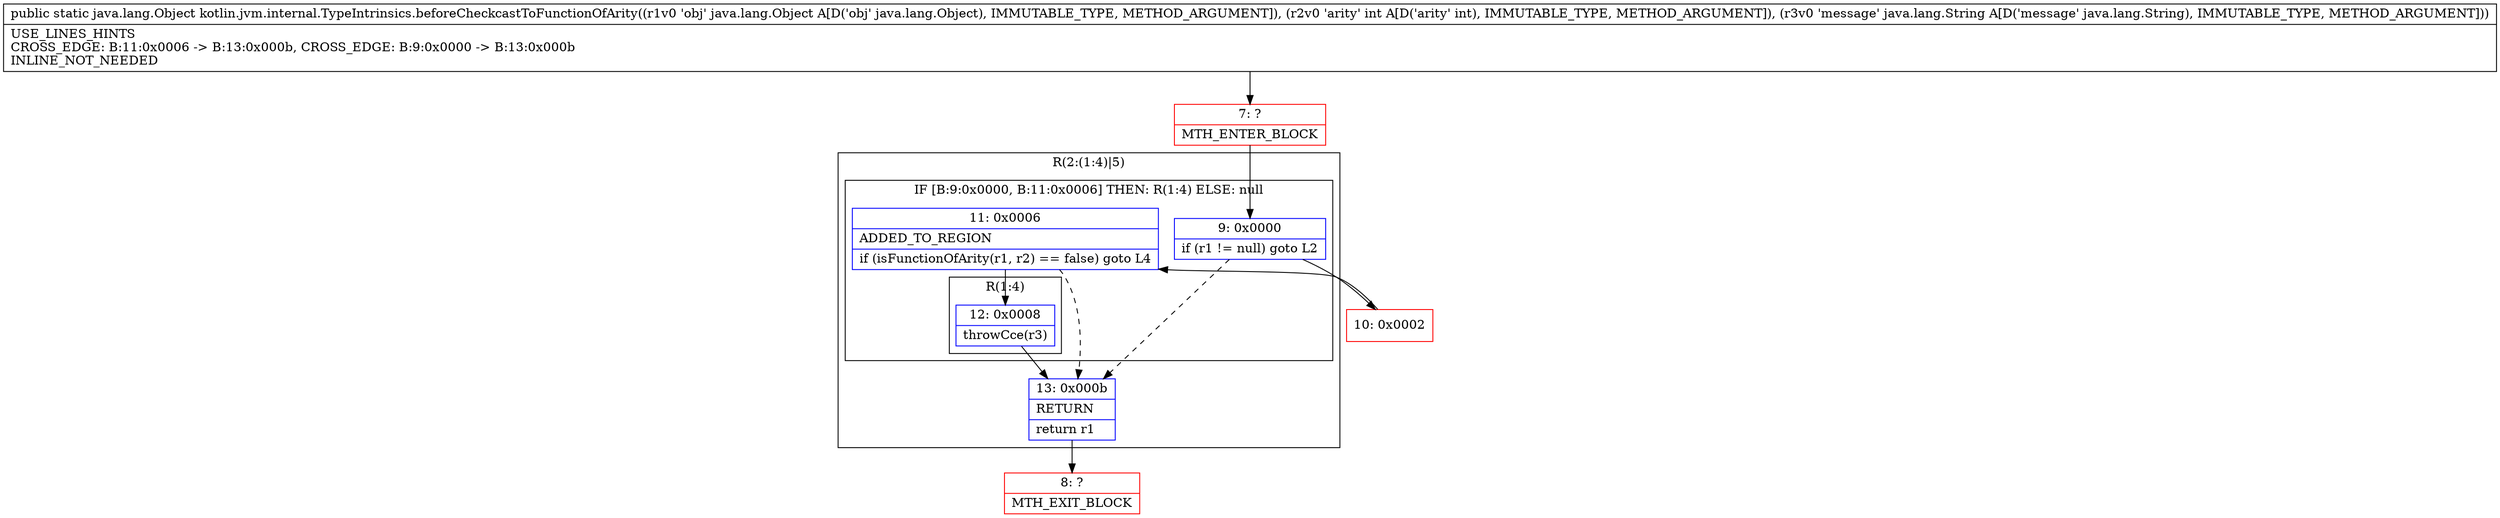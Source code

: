 digraph "CFG forkotlin.jvm.internal.TypeIntrinsics.beforeCheckcastToFunctionOfArity(Ljava\/lang\/Object;ILjava\/lang\/String;)Ljava\/lang\/Object;" {
subgraph cluster_Region_699457445 {
label = "R(2:(1:4)|5)";
node [shape=record,color=blue];
subgraph cluster_IfRegion_336230218 {
label = "IF [B:9:0x0000, B:11:0x0006] THEN: R(1:4) ELSE: null";
node [shape=record,color=blue];
Node_9 [shape=record,label="{9\:\ 0x0000|if (r1 != null) goto L2\l}"];
Node_11 [shape=record,label="{11\:\ 0x0006|ADDED_TO_REGION\l|if (isFunctionOfArity(r1, r2) == false) goto L4\l}"];
subgraph cluster_Region_1222552782 {
label = "R(1:4)";
node [shape=record,color=blue];
Node_12 [shape=record,label="{12\:\ 0x0008|throwCce(r3)\l}"];
}
}
Node_13 [shape=record,label="{13\:\ 0x000b|RETURN\l|return r1\l}"];
}
Node_7 [shape=record,color=red,label="{7\:\ ?|MTH_ENTER_BLOCK\l}"];
Node_10 [shape=record,color=red,label="{10\:\ 0x0002}"];
Node_8 [shape=record,color=red,label="{8\:\ ?|MTH_EXIT_BLOCK\l}"];
MethodNode[shape=record,label="{public static java.lang.Object kotlin.jvm.internal.TypeIntrinsics.beforeCheckcastToFunctionOfArity((r1v0 'obj' java.lang.Object A[D('obj' java.lang.Object), IMMUTABLE_TYPE, METHOD_ARGUMENT]), (r2v0 'arity' int A[D('arity' int), IMMUTABLE_TYPE, METHOD_ARGUMENT]), (r3v0 'message' java.lang.String A[D('message' java.lang.String), IMMUTABLE_TYPE, METHOD_ARGUMENT]))  | USE_LINES_HINTS\lCROSS_EDGE: B:11:0x0006 \-\> B:13:0x000b, CROSS_EDGE: B:9:0x0000 \-\> B:13:0x000b\lINLINE_NOT_NEEDED\l}"];
MethodNode -> Node_7;Node_9 -> Node_10;
Node_9 -> Node_13[style=dashed];
Node_11 -> Node_12;
Node_11 -> Node_13[style=dashed];
Node_12 -> Node_13;
Node_13 -> Node_8;
Node_7 -> Node_9;
Node_10 -> Node_11;
}

